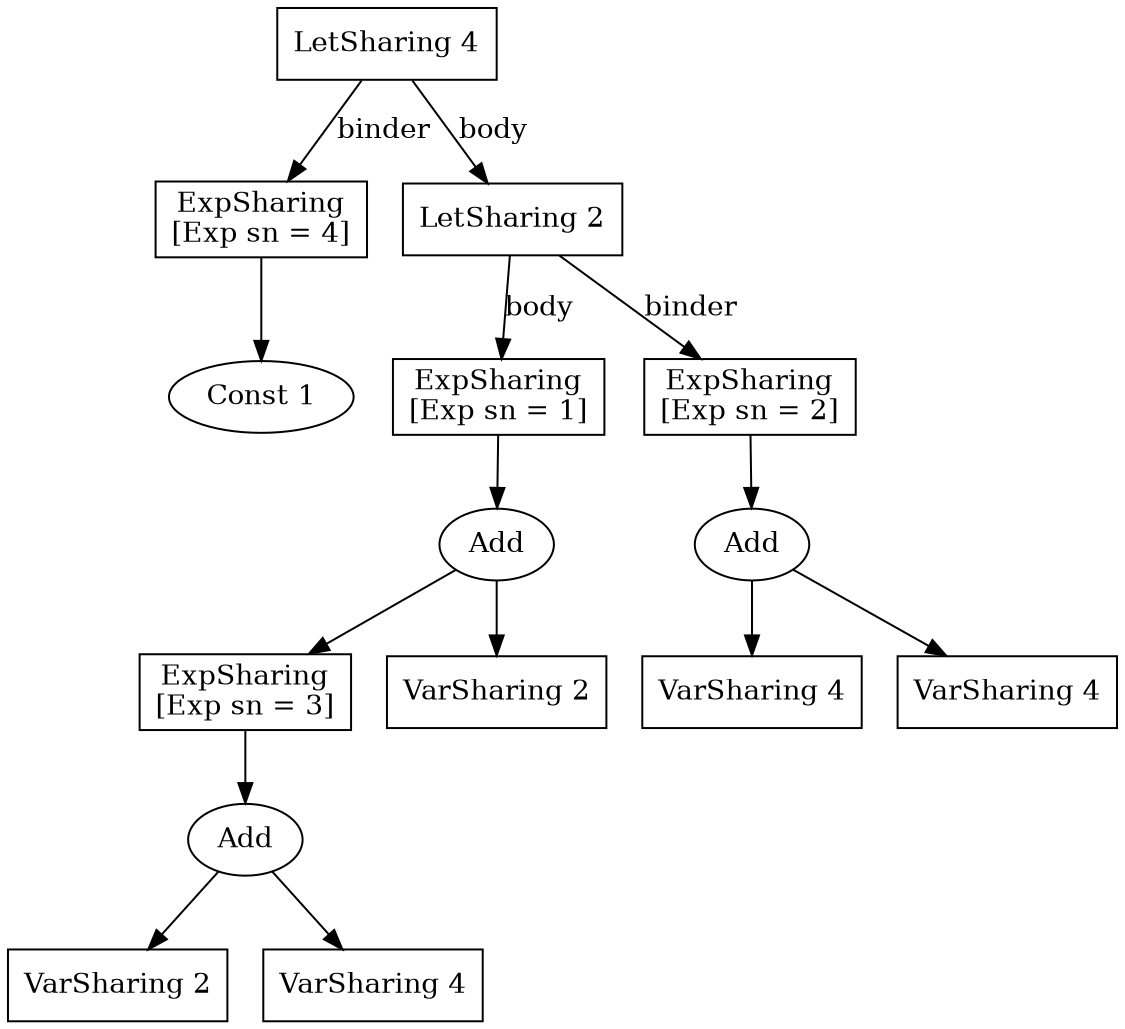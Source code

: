 digraph G { 
size = "7.5,10.5"
node_25_00 [shape=box, label="ExpSharing\n[Exp sn = 1]"];
node_24_00 [shape=box, label="ExpSharing\n[Exp sn = 2]"];
node_31_00 [shape=box, label="ExpSharing\n[Exp sn = 3]"];
node_21_00 [shape=box, label="ExpSharing\n[Exp sn = 4]"];
node_22_00 [shape=box, label="LetSharing 2"];
node_20_00 [shape=box, label="LetSharing 4"];
node_30_00 [shape=box, label="VarSharing 2"];
node_34_00 [shape=box, label="VarSharing 2"];
node_27_00 [shape=box, label="VarSharing 4"];
node_28_00 [shape=box, label="VarSharing 4"];
node_33_00 [shape=box, label="VarSharing 4"];
node_26_00 [shape=ellipse, label="Add"];
node_29_00 [shape=ellipse, label="Add"];
node_32_00 [shape=ellipse, label="Add"];
node_23_00 [shape=ellipse, label="Const 1"];
node_25_00 -> node_29_00 ;
node_24_00 -> node_26_00 ;
node_31_00 -> node_32_00 ;
node_21_00 -> node_23_00 ;
node_22_00 -> node_25_00 [ label = "body" ];
node_22_00 -> node_24_00 [ label = "binder" ];
node_20_00 -> node_22_00 [ label = "body" ];
node_20_00 -> node_21_00 [ label = "binder" ];
node_26_00 -> node_28_00 ;
node_26_00 -> node_27_00 ;
node_29_00 -> node_31_00 ;
node_29_00 -> node_30_00 ;
node_32_00 -> node_34_00 ;
node_32_00 -> node_33_00 ;
}

